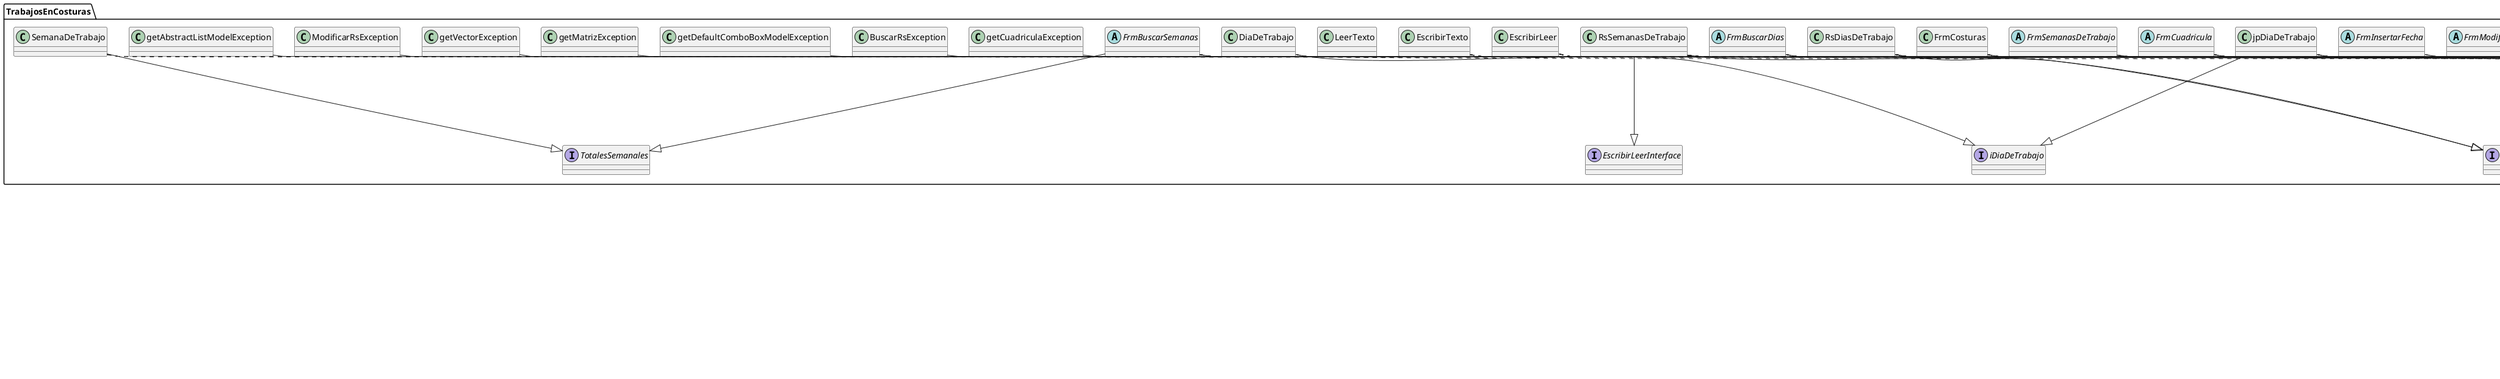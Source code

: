@startuml
abstract class TrabajosEnCosturas.FrmBuscarDias
abstract class TrabajosEnCosturas.FrmBuscarSemanas
abstract class TrabajosEnCosturas.FrmCuadricula
abstract class TrabajosEnCosturas.FrmInsertarFecha
abstract class TrabajosEnCosturas.FrmModificarCosturas
abstract class TrabajosEnCosturas.FrmSemanasDeTrabajo
annotation java.lang.Override
annotation java.lang.SuppressWarnings
class TrabajosEnCosturas.BuscarRsException
class TrabajosEnCosturas.DiaDeTrabajo
class TrabajosEnCosturas.EscribirLeer
class TrabajosEnCosturas.EscribirTexto
class TrabajosEnCosturas.FrmCosturas
class TrabajosEnCosturas.LeerTexto
class TrabajosEnCosturas.ModificarRsException
class TrabajosEnCosturas.RsDiasDeTrabajo
class TrabajosEnCosturas.RsSemanasDeTrabajo
class TrabajosEnCosturas.SemanaDeTrabajo
class TrabajosEnCosturas.getAbstractListModelException
class TrabajosEnCosturas.getCuadriculaException
class TrabajosEnCosturas.getDefaultComboBoxModelException
class TrabajosEnCosturas.getMatrizException
class TrabajosEnCosturas.getVectorException
class TrabajosEnCosturas.jpDiaDeTrabajo
class java.io.BufferedReader
class java.io.File
class java.io.FileReader
class java.io.FileWriter
class java.io.IOException
class java.io.PrintWriter
class java.lang.Exception
class java.util.ArrayList
class java.util.ConcurrentModificationException
class java.util.Iterator
class java.util.NoSuchElementException
class java.util.Objects
class java.util.function.Consumer
class java.util.logging.Level
class java.util.logging.Logger
class javax.swing.AbstractListModel
class javax.swing.DefaultComboBoxModel
class javax.swing.JComboBox
class javax.swing.JFrame
class javax.swing.JPanel
class javax.swing.table.DefaultTableModel
interface TrabajosEnCosturas.EscribirLeerInterface
interface TrabajosEnCosturas.RsEstructura
interface TrabajosEnCosturas.TotalesSemanales
interface TrabajosEnCosturas.iDiaDeTrabajo
interface java.lang.Iterable
TrabajosEnCosturas.FrmBuscarDias ..> java.lang.SuppressWarnings
TrabajosEnCosturas.FrmBuscarDias ..> java.util.logging.Level
TrabajosEnCosturas.FrmBuscarDias ..> java.util.logging.Logger
TrabajosEnCosturas.FrmBuscarDias --|> javax.swing.JFrame
TrabajosEnCosturas.FrmBuscarSemanas ..> java.lang.Override
TrabajosEnCosturas.FrmBuscarSemanas ..> java.lang.SuppressWarnings
TrabajosEnCosturas.FrmBuscarSemanas ..> java.util.logging.Level
TrabajosEnCosturas.FrmBuscarSemanas ..> java.util.logging.Logger
TrabajosEnCosturas.FrmBuscarSemanas --|> javax.swing.JFrame
TrabajosEnCosturas.FrmBuscarSemanas --|> TrabajosEnCosturas.TotalesSemanales
TrabajosEnCosturas.FrmCuadricula ..> java.lang.Override
TrabajosEnCosturas.FrmCuadricula ..> java.lang.SuppressWarnings
TrabajosEnCosturas.FrmCuadricula --|> javax.swing.JFrame
TrabajosEnCosturas.FrmCuadricula ..> javax.swing.table.DefaultTableModel
TrabajosEnCosturas.FrmInsertarFecha ..> java.lang.SuppressWarnings
TrabajosEnCosturas.FrmInsertarFecha --|> javax.swing.JFrame
TrabajosEnCosturas.FrmModificarCosturas ..> java.lang.SuppressWarnings
TrabajosEnCosturas.FrmModificarCosturas --|> javax.swing.JFrame
TrabajosEnCosturas.FrmSemanasDeTrabajo ..> java.lang.Override
TrabajosEnCosturas.FrmSemanasDeTrabajo ..> java.lang.SuppressWarnings
TrabajosEnCosturas.FrmSemanasDeTrabajo --|> javax.swing.JFrame
TrabajosEnCosturas.BuscarRsException --|> java.lang.Exception
TrabajosEnCosturas.DiaDeTrabajo ..> java.lang.Override
TrabajosEnCosturas.DiaDeTrabajo ..> javax.swing.JPanel
TrabajosEnCosturas.DiaDeTrabajo --|> TrabajosEnCosturas.iDiaDeTrabajo
TrabajosEnCosturas.EscribirLeer ..> java.io.BufferedReader
TrabajosEnCosturas.EscribirLeer ..> java.io.File
TrabajosEnCosturas.EscribirLeer ..> java.io.FileReader
TrabajosEnCosturas.EscribirLeer ..> java.io.FileWriter
TrabajosEnCosturas.EscribirLeer ..> java.io.PrintWriter
TrabajosEnCosturas.EscribirLeer ..> java.util.ArrayList
TrabajosEnCosturas.EscribirTexto ..> java.io.FileWriter
TrabajosEnCosturas.EscribirTexto ..> java.io.IOException
TrabajosEnCosturas.EscribirTexto ..> java.io.PrintWriter
TrabajosEnCosturas.EscribirTexto ..> java.util.logging.Level
TrabajosEnCosturas.EscribirTexto ..> java.util.logging.Logger
TrabajosEnCosturas.FrmCosturas ..> java.lang.Override
TrabajosEnCosturas.FrmCosturas ..> java.lang.SuppressWarnings
TrabajosEnCosturas.FrmCosturas ..> java.util.logging.Level
TrabajosEnCosturas.FrmCosturas ..> java.util.logging.Logger
TrabajosEnCosturas.FrmCosturas --|> javax.swing.JFrame
TrabajosEnCosturas.ModificarRsException --|> java.lang.Exception
TrabajosEnCosturas.RsDiasDeTrabajo ..> java.lang.Override
TrabajosEnCosturas.RsDiasDeTrabajo ..> java.lang.SuppressWarnings
TrabajosEnCosturas.RsDiasDeTrabajo ..> java.util.ArrayList
TrabajosEnCosturas.RsDiasDeTrabajo ..> java.util.ConcurrentModificationException
TrabajosEnCosturas.RsDiasDeTrabajo ..> java.util.Iterator
TrabajosEnCosturas.RsDiasDeTrabajo ..> java.util.NoSuchElementException
TrabajosEnCosturas.RsDiasDeTrabajo ..> java.util.Objects
TrabajosEnCosturas.RsDiasDeTrabajo ..> java.util.function.Consumer
TrabajosEnCosturas.RsDiasDeTrabajo ..> java.util.logging.Level
TrabajosEnCosturas.RsDiasDeTrabajo ..> java.util.logging.Logger
TrabajosEnCosturas.RsDiasDeTrabajo ..> javax.swing.AbstractListModel
TrabajosEnCosturas.RsDiasDeTrabajo ..> javax.swing.DefaultComboBoxModel
TrabajosEnCosturas.RsDiasDeTrabajo ..> javax.swing.table.DefaultTableModel
TrabajosEnCosturas.RsDiasDeTrabajo --|> TrabajosEnCosturas.RsEstructura
TrabajosEnCosturas.RsDiasDeTrabajo --|> java.lang.Iterable
TrabajosEnCosturas.RsSemanasDeTrabajo ..> java.lang.Override
TrabajosEnCosturas.RsSemanasDeTrabajo ..> java.io.BufferedReader
TrabajosEnCosturas.RsSemanasDeTrabajo ..> java.io.File
TrabajosEnCosturas.RsSemanasDeTrabajo ..> java.io.FileReader
TrabajosEnCosturas.RsSemanasDeTrabajo ..> java.io.FileWriter
TrabajosEnCosturas.RsSemanasDeTrabajo ..> java.io.PrintWriter
TrabajosEnCosturas.RsSemanasDeTrabajo ..> java.util.ArrayList
TrabajosEnCosturas.RsSemanasDeTrabajo ..> java.util.logging.Level
TrabajosEnCosturas.RsSemanasDeTrabajo ..> java.util.logging.Logger
TrabajosEnCosturas.RsSemanasDeTrabajo ..> javax.swing.AbstractListModel
TrabajosEnCosturas.RsSemanasDeTrabajo ..> javax.swing.DefaultComboBoxModel
TrabajosEnCosturas.RsSemanasDeTrabajo ..> javax.swing.table.DefaultTableModel
TrabajosEnCosturas.RsSemanasDeTrabajo --|> TrabajosEnCosturas.EscribirLeerInterface
TrabajosEnCosturas.RsSemanasDeTrabajo --|> TrabajosEnCosturas.RsEstructura
TrabajosEnCosturas.SemanaDeTrabajo ..> java.lang.Override
TrabajosEnCosturas.SemanaDeTrabajo ..> java.util.logging.Level
TrabajosEnCosturas.SemanaDeTrabajo ..> java.util.logging.Logger
TrabajosEnCosturas.SemanaDeTrabajo --|> TrabajosEnCosturas.TotalesSemanales
TrabajosEnCosturas.getAbstractListModelException --|> java.lang.Exception
TrabajosEnCosturas.getCuadriculaException --|> java.lang.Exception
TrabajosEnCosturas.getDefaultComboBoxModelException --|> java.lang.Exception
TrabajosEnCosturas.getMatrizException --|> java.lang.Exception
TrabajosEnCosturas.getVectorException --|> java.lang.Exception
TrabajosEnCosturas.jpDiaDeTrabajo ..> java.lang.Override
TrabajosEnCosturas.jpDiaDeTrabajo ..> java.lang.SuppressWarnings
TrabajosEnCosturas.jpDiaDeTrabajo ..> javax.swing.JComboBox
TrabajosEnCosturas.jpDiaDeTrabajo --|> javax.swing.JPanel
TrabajosEnCosturas.jpDiaDeTrabajo --|> TrabajosEnCosturas.iDiaDeTrabajo
TrabajosEnCosturas.RsEstructura ..> javax.swing.AbstractListModel
TrabajosEnCosturas.RsEstructura ..> javax.swing.DefaultComboBoxModel
TrabajosEnCosturas.RsEstructura ..> javax.swing.table.DefaultTableModel
@enduml